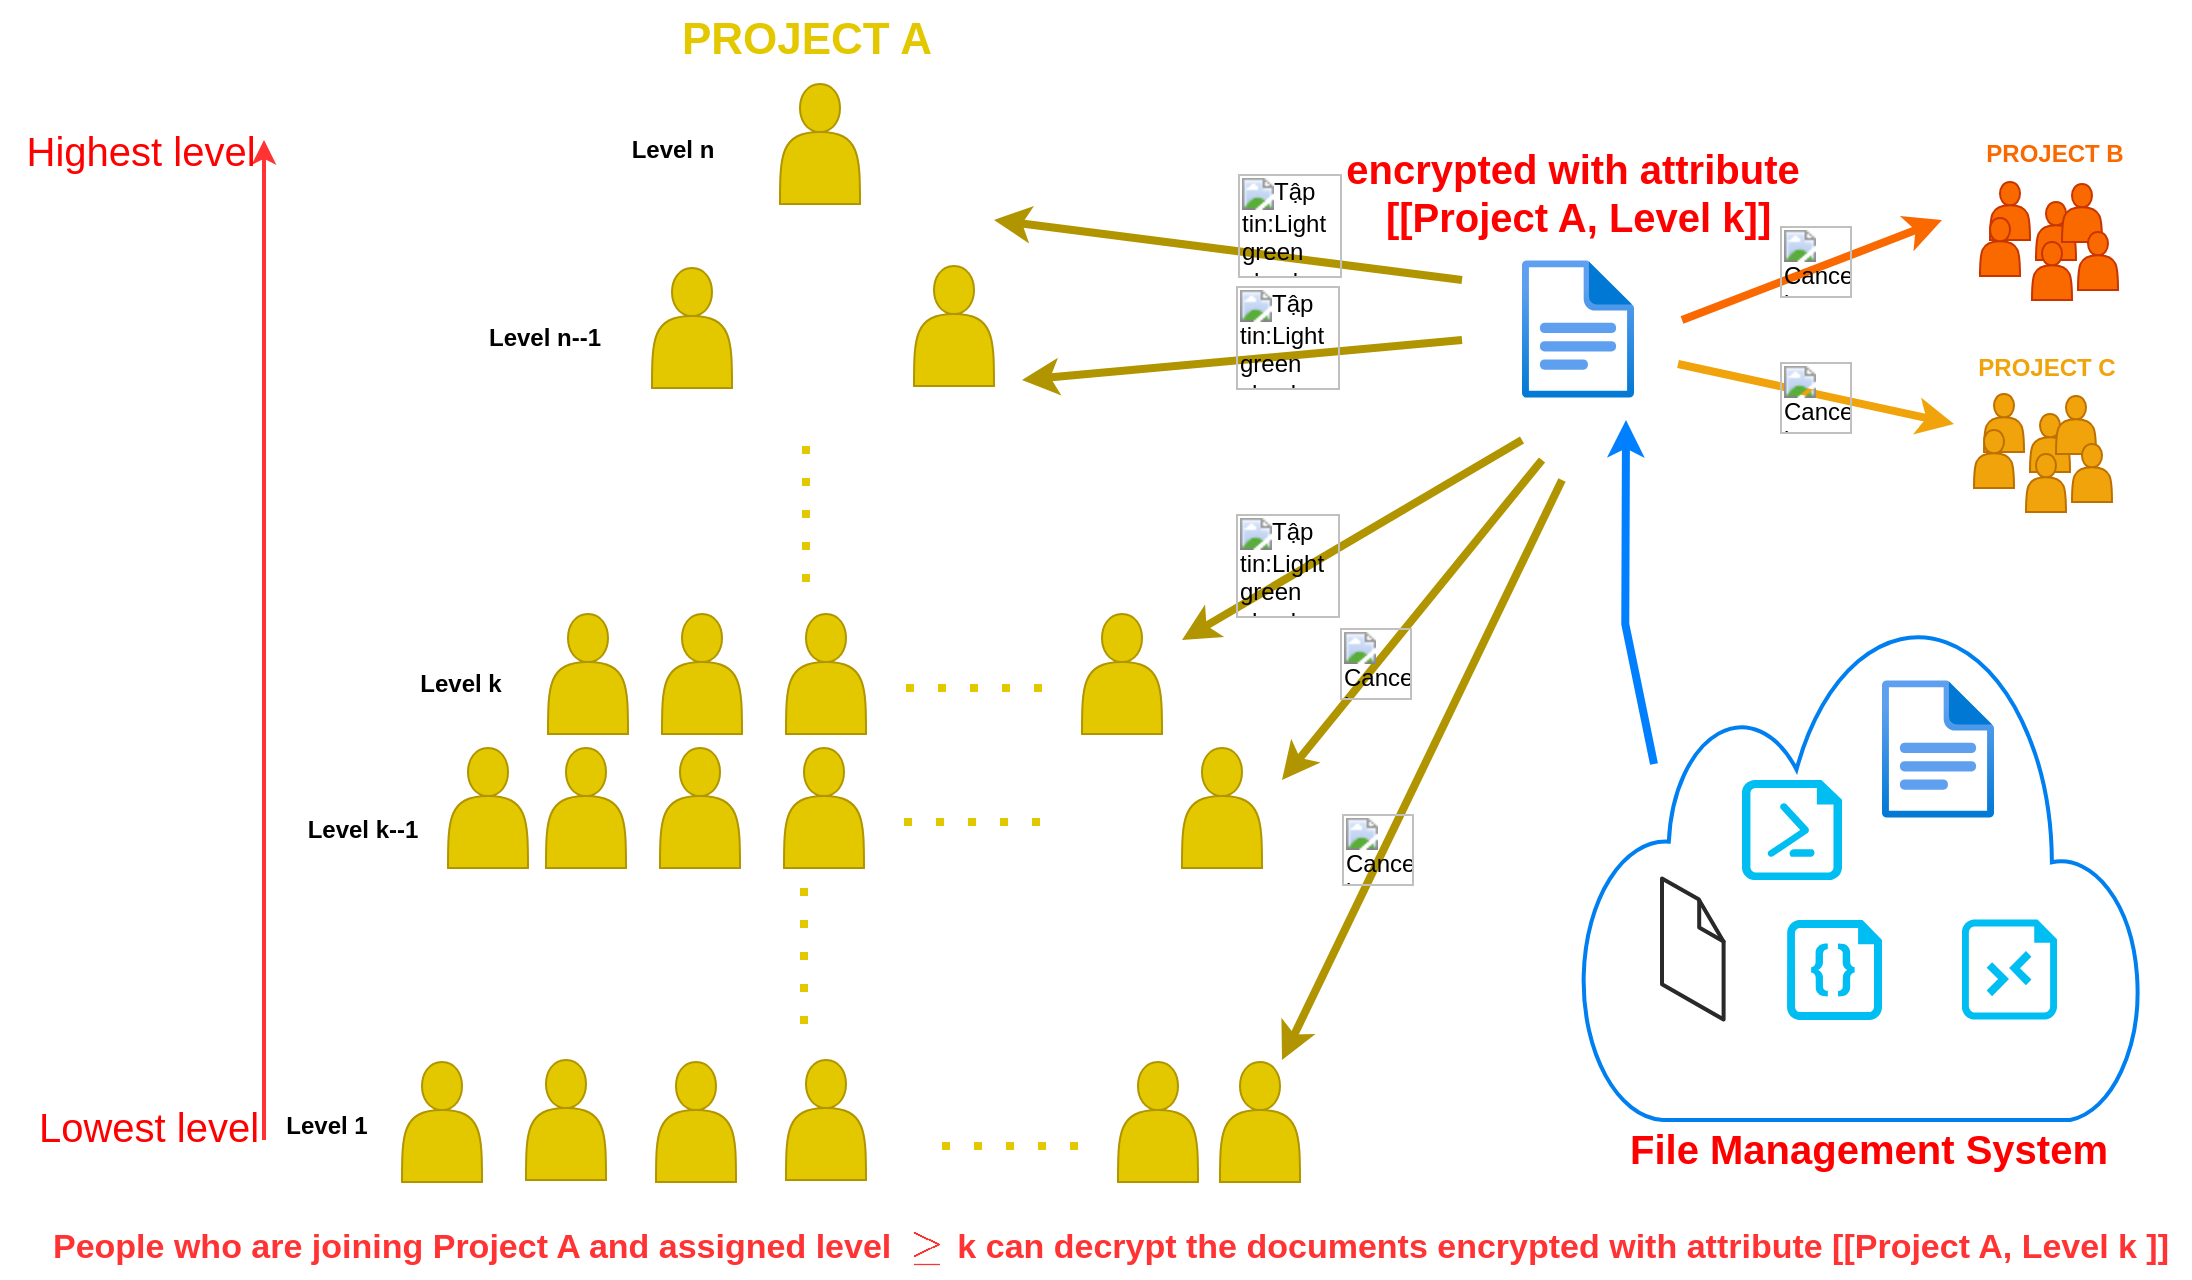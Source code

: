 <mxfile version="24.7.5">
  <diagram name="Page-1" id="vheIxhHiMoazD97xnEGs">
    <mxGraphModel dx="2261" dy="1996" grid="1" gridSize="10" guides="1" tooltips="1" connect="1" arrows="1" fold="1" page="1" pageScale="1" pageWidth="827" pageHeight="1169" math="1" shadow="0">
      <root>
        <mxCell id="0" />
        <mxCell id="1" parent="0" />
        <mxCell id="h5dt25u9Qxzl1WXChBWv-2" value="" style="shape=actor;whiteSpace=wrap;html=1;fillColor=#E3C800;strokeColor=#B09500;fontColor=#000000;" vertex="1" parent="1">
          <mxGeometry x="209" y="12" width="40" height="60" as="geometry" />
        </mxCell>
        <mxCell id="h5dt25u9Qxzl1WXChBWv-3" value="" style="shape=actor;whiteSpace=wrap;html=1;fillColor=#e3c800;strokeColor=#B09500;fontColor=#000000;" vertex="1" parent="1">
          <mxGeometry x="212" y="277" width="40" height="60" as="geometry" />
        </mxCell>
        <mxCell id="h5dt25u9Qxzl1WXChBWv-4" value="" style="shape=actor;whiteSpace=wrap;html=1;fillColor=#e3c800;strokeColor=#B09500;fontColor=#000000;" vertex="1" parent="1">
          <mxGeometry x="93" y="277" width="40" height="60" as="geometry" />
        </mxCell>
        <mxCell id="h5dt25u9Qxzl1WXChBWv-5" value="" style="shape=actor;whiteSpace=wrap;html=1;fillColor=#e3c800;strokeColor=#B09500;fontColor=#000000;" vertex="1" parent="1">
          <mxGeometry x="150" y="277" width="40" height="60" as="geometry" />
        </mxCell>
        <mxCell id="h5dt25u9Qxzl1WXChBWv-6" value="" style="html=1;verticalLabelPosition=bottom;align=center;labelBackgroundColor=#ffffff;verticalAlign=top;strokeWidth=2;strokeColor=#0080F0;shadow=0;dashed=0;shape=mxgraph.ios7.icons.cloud;" vertex="1" parent="1">
          <mxGeometry x="610" y="280" width="280" height="250" as="geometry" />
        </mxCell>
        <mxCell id="h5dt25u9Qxzl1WXChBWv-7" value="" style="verticalLabelPosition=bottom;html=1;verticalAlign=top;strokeWidth=1;align=center;outlineConnect=0;dashed=0;outlineConnect=0;shape=mxgraph.aws3d.file;aspect=fixed;strokeColor=#292929;" vertex="1" parent="1">
          <mxGeometry x="650" y="409.2" width="30.8" height="70.6" as="geometry" />
        </mxCell>
        <mxCell id="h5dt25u9Qxzl1WXChBWv-8" value="" style="verticalLabelPosition=bottom;html=1;verticalAlign=top;align=center;strokeColor=none;fillColor=#00BEF2;shape=mxgraph.azure.code_file;pointerEvents=1;" vertex="1" parent="1">
          <mxGeometry x="712.5" y="430" width="47.5" height="50" as="geometry" />
        </mxCell>
        <mxCell id="h5dt25u9Qxzl1WXChBWv-9" value="" style="verticalLabelPosition=bottom;html=1;verticalAlign=top;align=center;strokeColor=none;fillColor=#00BEF2;shape=mxgraph.azure.powershell_file;pointerEvents=1;" vertex="1" parent="1">
          <mxGeometry x="690" y="360" width="50" height="50" as="geometry" />
        </mxCell>
        <mxCell id="h5dt25u9Qxzl1WXChBWv-11" value="" style="image;aspect=fixed;html=1;points=[];align=center;fontSize=12;image=img/lib/azure2/general/File.svg;" vertex="1" parent="1">
          <mxGeometry x="760" y="310" width="56.0" height="69" as="geometry" />
        </mxCell>
        <mxCell id="h5dt25u9Qxzl1WXChBWv-13" value="" style="verticalLabelPosition=bottom;html=1;verticalAlign=top;align=center;strokeColor=none;fillColor=#00BEF2;shape=mxgraph.azure.rdp_remoting_file;pointerEvents=1;" vertex="1" parent="1">
          <mxGeometry x="800" y="429.8" width="47.5" height="50" as="geometry" />
        </mxCell>
        <mxCell id="h5dt25u9Qxzl1WXChBWv-14" value="" style="shape=actor;whiteSpace=wrap;html=1;fillColor=#e3c800;fontColor=#000000;strokeColor=#B09500;" vertex="1" parent="1">
          <mxGeometry x="20" y="501" width="40" height="60" as="geometry" />
        </mxCell>
        <mxCell id="h5dt25u9Qxzl1WXChBWv-15" value="" style="shape=actor;whiteSpace=wrap;html=1;fillColor=#e3c800;fontColor=#000000;strokeColor=#B09500;" vertex="1" parent="1">
          <mxGeometry x="147" y="501" width="40" height="60" as="geometry" />
        </mxCell>
        <mxCell id="h5dt25u9Qxzl1WXChBWv-16" value="" style="shape=actor;whiteSpace=wrap;html=1;fillColor=#e3c800;fontColor=#000000;strokeColor=#B09500;" vertex="1" parent="1">
          <mxGeometry x="212" y="500" width="40" height="60" as="geometry" />
        </mxCell>
        <mxCell id="h5dt25u9Qxzl1WXChBWv-17" value="" style="shape=actor;whiteSpace=wrap;html=1;fillColor=#e3c800;fontColor=#000000;strokeColor=#B09500;" vertex="1" parent="1">
          <mxGeometry x="378" y="501" width="40" height="60" as="geometry" />
        </mxCell>
        <mxCell id="h5dt25u9Qxzl1WXChBWv-18" value="" style="shape=actor;whiteSpace=wrap;html=1;fillColor=#E3C800;strokeColor=#B09500;fontColor=#000000;" vertex="1" parent="1">
          <mxGeometry x="276" y="103" width="40" height="60" as="geometry" />
        </mxCell>
        <mxCell id="h5dt25u9Qxzl1WXChBWv-19" value="" style="shape=actor;whiteSpace=wrap;html=1;fillColor=#e3c800;strokeColor=#B09500;fontColor=#000000;" vertex="1" parent="1">
          <mxGeometry x="145" y="104" width="40" height="60" as="geometry" />
        </mxCell>
        <mxCell id="h5dt25u9Qxzl1WXChBWv-21" value="" style="shape=actor;whiteSpace=wrap;html=1;fillColor=#e3c800;fontColor=#000000;strokeColor=#B09500;" vertex="1" parent="1">
          <mxGeometry x="82" y="500" width="40" height="60" as="geometry" />
        </mxCell>
        <mxCell id="h5dt25u9Qxzl1WXChBWv-22" value="Level 1" style="text;html=1;align=center;verticalAlign=middle;resizable=0;points=[];autosize=1;strokeColor=none;fillColor=none;fontStyle=1" vertex="1" parent="1">
          <mxGeometry x="-48" y="518" width="60" height="30" as="geometry" />
        </mxCell>
        <mxCell id="h5dt25u9Qxzl1WXChBWv-23" value="" style="endArrow=classic;html=1;rounded=0;strokeWidth=2;strokeColor=#FF3333;" edge="1" parent="1">
          <mxGeometry width="50" height="50" relative="1" as="geometry">
            <mxPoint x="-49" y="540" as="sourcePoint" />
            <mxPoint x="-49" y="40" as="targetPoint" />
          </mxGeometry>
        </mxCell>
        <mxCell id="h5dt25u9Qxzl1WXChBWv-24" value="&lt;font style=&quot;font-size: 20px;&quot; color=&quot;#ff0000&quot;&gt;Lowest level&lt;/font&gt;" style="text;html=1;align=center;verticalAlign=middle;resizable=0;points=[];autosize=1;strokeColor=none;fillColor=none;" vertex="1" parent="1">
          <mxGeometry x="-172" y="513" width="130" height="40" as="geometry" />
        </mxCell>
        <mxCell id="h5dt25u9Qxzl1WXChBWv-25" value="&lt;font style=&quot;font-size: 20px;&quot; color=&quot;#ff0000&quot;&gt;&lt;font style=&quot;font-size: 20px;&quot;&gt;H&lt;/font&gt;&lt;span style=&quot;&quot;&gt;ighest level&lt;/span&gt;&lt;/font&gt;" style="text;html=1;align=center;verticalAlign=middle;resizable=0;points=[];autosize=1;strokeColor=none;fillColor=none;" vertex="1" parent="1">
          <mxGeometry x="-181" y="25" width="140" height="40" as="geometry" />
        </mxCell>
        <mxCell id="h5dt25u9Qxzl1WXChBWv-26" value="Level n" style="text;html=1;align=center;verticalAlign=middle;resizable=0;points=[];autosize=1;strokeColor=none;fillColor=none;fontStyle=1" vertex="1" parent="1">
          <mxGeometry x="125" y="30" width="60" height="30" as="geometry" />
        </mxCell>
        <mxCell id="h5dt25u9Qxzl1WXChBWv-27" value="Level n--1" style="text;html=1;align=center;verticalAlign=middle;resizable=0;points=[];autosize=1;strokeColor=none;fillColor=none;fontStyle=1" vertex="1" parent="1">
          <mxGeometry x="51" y="124" width="80" height="30" as="geometry" />
        </mxCell>
        <mxCell id="h5dt25u9Qxzl1WXChBWv-28" value="" style="endArrow=none;dashed=1;html=1;dashPattern=1 3;strokeWidth=4;rounded=0;strokeColor=#E3C800;" edge="1" parent="1">
          <mxGeometry width="50" height="50" relative="1" as="geometry">
            <mxPoint x="221" y="482" as="sourcePoint" />
            <mxPoint x="221" y="412" as="targetPoint" />
          </mxGeometry>
        </mxCell>
        <mxCell id="h5dt25u9Qxzl1WXChBWv-29" value="" style="endArrow=none;dashed=1;html=1;dashPattern=1 3;strokeWidth=4;rounded=0;strokeColor=#E3C800;" edge="1" parent="1">
          <mxGeometry width="50" height="50" relative="1" as="geometry">
            <mxPoint x="358" y="543" as="sourcePoint" />
            <mxPoint x="278" y="543" as="targetPoint" />
          </mxGeometry>
        </mxCell>
        <mxCell id="h5dt25u9Qxzl1WXChBWv-30" value="&lt;font style=&quot;font-size: 20px;&quot; color=&quot;#ff0000&quot;&gt;File Management System&lt;/font&gt;&lt;div style=&quot;font-size: 20px;&quot;&gt;&lt;br&gt;&lt;/div&gt;" style="text;html=1;align=center;verticalAlign=middle;resizable=0;points=[];autosize=1;strokeColor=none;fillColor=none;fontStyle=1" vertex="1" parent="1">
          <mxGeometry x="627.5" y="526" width="250" height="60" as="geometry" />
        </mxCell>
        <mxCell id="h5dt25u9Qxzl1WXChBWv-31" value="Level k" style="text;html=1;align=center;verticalAlign=middle;resizable=0;points=[];autosize=1;strokeColor=none;fillColor=none;fontStyle=1" vertex="1" parent="1">
          <mxGeometry x="19" y="297" width="60" height="30" as="geometry" />
        </mxCell>
        <mxCell id="h5dt25u9Qxzl1WXChBWv-32" value="" style="endArrow=none;dashed=1;html=1;dashPattern=1 3;strokeWidth=4;rounded=0;strokeColor=#E3C800;" edge="1" parent="1">
          <mxGeometry width="50" height="50" relative="1" as="geometry">
            <mxPoint x="222" y="261" as="sourcePoint" />
            <mxPoint x="222" y="191" as="targetPoint" />
          </mxGeometry>
        </mxCell>
        <mxCell id="h5dt25u9Qxzl1WXChBWv-33" value="" style="shape=actor;whiteSpace=wrap;html=1;fillColor=#e3c800;strokeColor=#B09500;fontColor=#000000;" vertex="1" parent="1">
          <mxGeometry x="360" y="277" width="40" height="60" as="geometry" />
        </mxCell>
        <mxCell id="h5dt25u9Qxzl1WXChBWv-34" value="" style="endArrow=none;dashed=1;html=1;dashPattern=1 3;strokeWidth=4;rounded=0;strokeColor=#E3C800;" edge="1" parent="1">
          <mxGeometry width="50" height="50" relative="1" as="geometry">
            <mxPoint x="340" y="314" as="sourcePoint" />
            <mxPoint x="260" y="314" as="targetPoint" />
          </mxGeometry>
        </mxCell>
        <mxCell id="h5dt25u9Qxzl1WXChBWv-35" value="" style="shape=actor;whiteSpace=wrap;html=1;fillColor=#e3c800;fontColor=#000000;strokeColor=#B09500;" vertex="1" parent="1">
          <mxGeometry x="429" y="501" width="40" height="60" as="geometry" />
        </mxCell>
        <mxCell id="h5dt25u9Qxzl1WXChBWv-36" value="" style="image;aspect=fixed;html=1;points=[];align=center;fontSize=12;image=img/lib/azure2/general/File.svg;" vertex="1" parent="1">
          <mxGeometry x="580" y="100" width="56.0" height="69" as="geometry" />
        </mxCell>
        <mxCell id="h5dt25u9Qxzl1WXChBWv-37" value="&lt;font style=&quot;font-size: 20px;&quot; color=&quot;#ff0000&quot;&gt;encrypted with attribute&lt;/font&gt;&lt;div style=&quot;font-size: 20px;&quot;&gt;&lt;font style=&quot;font-size: 20px;&quot; color=&quot;#ff0000&quot;&gt;&amp;nbsp;[[Project A, Level k]]&lt;/font&gt;&lt;/div&gt;" style="text;html=1;align=center;verticalAlign=middle;resizable=0;points=[];autosize=1;strokeColor=none;fillColor=none;fontStyle=1" vertex="1" parent="1">
          <mxGeometry x="490" y="36" width="230" height="60" as="geometry" />
        </mxCell>
        <mxCell id="h5dt25u9Qxzl1WXChBWv-38" value="" style="endArrow=classic;html=1;rounded=0;strokeWidth=4;fillColor=#e3c800;strokeColor=#B09500;" edge="1" parent="1">
          <mxGeometry width="50" height="50" relative="1" as="geometry">
            <mxPoint x="550" y="110" as="sourcePoint" />
            <mxPoint x="316" y="80" as="targetPoint" />
          </mxGeometry>
        </mxCell>
        <mxCell id="h5dt25u9Qxzl1WXChBWv-39" value="" style="endArrow=classic;html=1;rounded=0;strokeWidth=4;fillColor=#e3c800;strokeColor=#B09500;" edge="1" parent="1">
          <mxGeometry width="50" height="50" relative="1" as="geometry">
            <mxPoint x="550" y="140" as="sourcePoint" />
            <mxPoint x="330" y="160" as="targetPoint" />
          </mxGeometry>
        </mxCell>
        <mxCell id="h5dt25u9Qxzl1WXChBWv-40" value="" style="endArrow=classic;html=1;rounded=0;strokeWidth=4;fillColor=#e3c800;strokeColor=#B09500;" edge="1" parent="1">
          <mxGeometry width="50" height="50" relative="1" as="geometry">
            <mxPoint x="580" y="190" as="sourcePoint" />
            <mxPoint x="410" y="290" as="targetPoint" />
          </mxGeometry>
        </mxCell>
        <mxCell id="h5dt25u9Qxzl1WXChBWv-41" value="" style="endArrow=classic;html=1;rounded=0;strokeWidth=4;strokeColor=#007FFF;" edge="1" parent="1">
          <mxGeometry width="50" height="50" relative="1" as="geometry">
            <mxPoint x="645.999" y="352" as="sourcePoint" />
            <mxPoint x="632" y="180" as="targetPoint" />
            <Array as="points">
              <mxPoint x="631.64" y="282" />
            </Array>
          </mxGeometry>
        </mxCell>
        <mxCell id="h5dt25u9Qxzl1WXChBWv-44" value="" style="endArrow=classic;html=1;rounded=0;strokeWidth=4;fillColor=#e3c800;strokeColor=#B09500;" edge="1" parent="1">
          <mxGeometry width="50" height="50" relative="1" as="geometry">
            <mxPoint x="590" y="200" as="sourcePoint" />
            <mxPoint x="460" y="360" as="targetPoint" />
          </mxGeometry>
        </mxCell>
        <UserObject label="&lt;b id=&quot;docs-internal-guid-d374725a-7fff-b628-2732-ee9db3627f6f&quot; style=&quot;font-style: normal; font-variant-caps: normal; letter-spacing: normal; orphans: auto; text-align: start; text-indent: 0px; text-transform: none; white-space: normal; widows: auto; word-spacing: 0px; -webkit-text-stroke-width: 0px; text-decoration: none; caret-color: rgb(0, 0, 0); color: rgb(0, 0, 0); font-weight: normal;&quot;&gt;&lt;img width=&quot;52px;&quot; height=&quot;52px;&quot; src=&quot;https://lh7-rt.googleusercontent.com/slidesz/AGV_vUcFFxfaAp-3J3TN4XmNFKhj5IUTrY77RMw_NXJGmiWLqgQCNTzShFLHvhyufmDIOT17ZPaPnxF_OnpwLpTCCUZXv7-x-82X5nxd2UJAEBMj_1ge_Zge37YBgxQkRtA3xB-TdylEU37JIFwHe0H8MWBn5OtQzV8=s2048?key=JLVOc7merhEuemE9vfCBAw&quot; title=&quot;Tập tin:Light green check.svg – Wikipedia tiếng Việt&quot;&gt;&lt;/b&gt;" link="&lt;b id=&quot;docs-internal-guid-d374725a-7fff-b628-2732-ee9db3627f6f&quot; style=&quot;font-style: normal; font-variant-caps: normal; letter-spacing: normal; orphans: auto; text-align: start; text-indent: 0px; text-transform: none; white-space: normal; widows: auto; word-spacing: 0px; -webkit-text-stroke-width: 0px; text-decoration: none; caret-color: rgb(0, 0, 0); color: rgb(0, 0, 0); font-weight: normal;&quot;&gt;&lt;img width=&quot;52px;&quot; height=&quot;52px;&quot; src=&quot;https://lh7-rt.googleusercontent.com/slidesz/AGV_vUcFFxfaAp-3J3TN4XmNFKhj5IUTrY77RMw_NXJGmiWLqgQCNTzShFLHvhyufmDIOT17ZPaPnxF_OnpwLpTCCUZXv7-x-82X5nxd2UJAEBMj_1ge_Zge37YBgxQkRtA3xB-TdylEU37JIFwHe0H8MWBn5OtQzV8=s2048?key=JLVOc7merhEuemE9vfCBAw&quot; title=&quot;Tập tin:Light green check.svg – Wikipedia tiếng Việt&quot;&gt;&lt;/b&gt;" id="h5dt25u9Qxzl1WXChBWv-45">
          <mxCell style="text;whiteSpace=wrap;html=1;" vertex="1" parent="1">
            <mxGeometry x="435" y="220" width="90" height="80" as="geometry" />
          </mxCell>
        </UserObject>
        <UserObject label="&lt;b id=&quot;docs-internal-guid-d374725a-7fff-b628-2732-ee9db3627f6f&quot; style=&quot;font-style: normal; font-variant-caps: normal; letter-spacing: normal; orphans: auto; text-align: start; text-indent: 0px; text-transform: none; white-space: normal; widows: auto; word-spacing: 0px; -webkit-text-stroke-width: 0px; text-decoration: none; caret-color: rgb(0, 0, 0); color: rgb(0, 0, 0); font-weight: normal;&quot;&gt;&lt;img width=&quot;52px;&quot; height=&quot;52px;&quot; src=&quot;https://lh7-rt.googleusercontent.com/slidesz/AGV_vUcFFxfaAp-3J3TN4XmNFKhj5IUTrY77RMw_NXJGmiWLqgQCNTzShFLHvhyufmDIOT17ZPaPnxF_OnpwLpTCCUZXv7-x-82X5nxd2UJAEBMj_1ge_Zge37YBgxQkRtA3xB-TdylEU37JIFwHe0H8MWBn5OtQzV8=s2048?key=JLVOc7merhEuemE9vfCBAw&quot; title=&quot;Tập tin:Light green check.svg – Wikipedia tiếng Việt&quot;&gt;&lt;/b&gt;" link="&lt;b id=&quot;docs-internal-guid-d374725a-7fff-b628-2732-ee9db3627f6f&quot; style=&quot;font-style: normal; font-variant-caps: normal; letter-spacing: normal; orphans: auto; text-align: start; text-indent: 0px; text-transform: none; white-space: normal; widows: auto; word-spacing: 0px; -webkit-text-stroke-width: 0px; text-decoration: none; caret-color: rgb(0, 0, 0); color: rgb(0, 0, 0); font-weight: normal;&quot;&gt;&lt;img width=&quot;52px;&quot; height=&quot;52px;&quot; src=&quot;https://lh7-rt.googleusercontent.com/slidesz/AGV_vUcFFxfaAp-3J3TN4XmNFKhj5IUTrY77RMw_NXJGmiWLqgQCNTzShFLHvhyufmDIOT17ZPaPnxF_OnpwLpTCCUZXv7-x-82X5nxd2UJAEBMj_1ge_Zge37YBgxQkRtA3xB-TdylEU37JIFwHe0H8MWBn5OtQzV8=s2048?key=JLVOc7merhEuemE9vfCBAw&quot; title=&quot;Tập tin:Light green check.svg – Wikipedia tiếng Việt&quot;&gt;&lt;/b&gt;" id="h5dt25u9Qxzl1WXChBWv-46">
          <mxCell style="text;whiteSpace=wrap;html=1;" vertex="1" parent="1">
            <mxGeometry x="436" y="50" width="90" height="80" as="geometry" />
          </mxCell>
        </UserObject>
        <UserObject label="&lt;b id=&quot;docs-internal-guid-d374725a-7fff-b628-2732-ee9db3627f6f&quot; style=&quot;font-style: normal; font-variant-caps: normal; letter-spacing: normal; orphans: auto; text-align: start; text-indent: 0px; text-transform: none; white-space: normal; widows: auto; word-spacing: 0px; -webkit-text-stroke-width: 0px; text-decoration: none; caret-color: rgb(0, 0, 0); color: rgb(0, 0, 0); font-weight: normal;&quot;&gt;&lt;img width=&quot;52px;&quot; height=&quot;52px;&quot; src=&quot;https://lh7-rt.googleusercontent.com/slidesz/AGV_vUcFFxfaAp-3J3TN4XmNFKhj5IUTrY77RMw_NXJGmiWLqgQCNTzShFLHvhyufmDIOT17ZPaPnxF_OnpwLpTCCUZXv7-x-82X5nxd2UJAEBMj_1ge_Zge37YBgxQkRtA3xB-TdylEU37JIFwHe0H8MWBn5OtQzV8=s2048?key=JLVOc7merhEuemE9vfCBAw&quot; title=&quot;Tập tin:Light green check.svg – Wikipedia tiếng Việt&quot;&gt;&lt;/b&gt;" link="&lt;b id=&quot;docs-internal-guid-d374725a-7fff-b628-2732-ee9db3627f6f&quot; style=&quot;font-style: normal; font-variant-caps: normal; letter-spacing: normal; orphans: auto; text-align: start; text-indent: 0px; text-transform: none; white-space: normal; widows: auto; word-spacing: 0px; -webkit-text-stroke-width: 0px; text-decoration: none; caret-color: rgb(0, 0, 0); color: rgb(0, 0, 0); font-weight: normal;&quot;&gt;&lt;img width=&quot;52px;&quot; height=&quot;52px;&quot; src=&quot;https://lh7-rt.googleusercontent.com/slidesz/AGV_vUcFFxfaAp-3J3TN4XmNFKhj5IUTrY77RMw_NXJGmiWLqgQCNTzShFLHvhyufmDIOT17ZPaPnxF_OnpwLpTCCUZXv7-x-82X5nxd2UJAEBMj_1ge_Zge37YBgxQkRtA3xB-TdylEU37JIFwHe0H8MWBn5OtQzV8=s2048?key=JLVOc7merhEuemE9vfCBAw&quot; title=&quot;Tập tin:Light green check.svg – Wikipedia tiếng Việt&quot;&gt;&lt;/b&gt;" id="h5dt25u9Qxzl1WXChBWv-50">
          <mxCell style="text;whiteSpace=wrap;html=1;" vertex="1" parent="1">
            <mxGeometry x="435" y="106" width="90" height="80" as="geometry" />
          </mxCell>
        </UserObject>
        <mxCell id="h5dt25u9Qxzl1WXChBWv-54" value="" style="shape=actor;whiteSpace=wrap;html=1;fillColor=#e3c800;strokeColor=#B09500;fontColor=#000000;" vertex="1" parent="1">
          <mxGeometry x="211" y="344" width="40" height="60" as="geometry" />
        </mxCell>
        <mxCell id="h5dt25u9Qxzl1WXChBWv-55" value="" style="shape=actor;whiteSpace=wrap;html=1;fillColor=#e3c800;strokeColor=#B09500;fontColor=#000000;" vertex="1" parent="1">
          <mxGeometry x="92" y="344" width="40" height="60" as="geometry" />
        </mxCell>
        <mxCell id="h5dt25u9Qxzl1WXChBWv-56" value="" style="shape=actor;whiteSpace=wrap;html=1;fillColor=#e3c800;strokeColor=#B09500;fontColor=#000000;" vertex="1" parent="1">
          <mxGeometry x="149" y="344" width="40" height="60" as="geometry" />
        </mxCell>
        <mxCell id="h5dt25u9Qxzl1WXChBWv-57" value="Level k--1" style="text;html=1;align=center;verticalAlign=middle;resizable=0;points=[];autosize=1;strokeColor=none;fillColor=none;fontStyle=1" vertex="1" parent="1">
          <mxGeometry x="-40" y="370" width="80" height="30" as="geometry" />
        </mxCell>
        <mxCell id="h5dt25u9Qxzl1WXChBWv-58" value="" style="shape=actor;whiteSpace=wrap;html=1;fillColor=#e3c800;strokeColor=#B09500;fontColor=#000000;" vertex="1" parent="1">
          <mxGeometry x="410" y="344" width="40" height="60" as="geometry" />
        </mxCell>
        <mxCell id="h5dt25u9Qxzl1WXChBWv-59" value="" style="endArrow=none;dashed=1;html=1;dashPattern=1 3;strokeWidth=4;rounded=0;strokeColor=#E3C800;" edge="1" parent="1">
          <mxGeometry width="50" height="50" relative="1" as="geometry">
            <mxPoint x="339" y="381" as="sourcePoint" />
            <mxPoint x="259" y="381" as="targetPoint" />
          </mxGeometry>
        </mxCell>
        <UserObject label="&lt;b id=&quot;docs-internal-guid-ccacc7da-7fff-7604-853c-1ea934958e77&quot; style=&quot;font-style: normal; font-variant-caps: normal; letter-spacing: normal; orphans: auto; text-align: start; text-indent: 0px; text-transform: none; white-space: normal; widows: auto; word-spacing: 0px; -webkit-text-stroke-width: 0px; text-decoration: none; caret-color: rgb(0, 0, 0); color: rgb(0, 0, 0); font-weight: normal;&quot;&gt;&lt;img width=&quot;36px;&quot; height=&quot;36px;&quot; src=&quot;https://lh7-rt.googleusercontent.com/slidesz/AGV_vUczZvP7YRUCOp-RZnxB0a0fcVV_ZPb_duToqxfx7SV2afZVR2SpwlI1ktUwKOOP8p63ao8r0K_Rrp8CvOvPjXtXpoGkUuI3L8qetZjoWOy_P5eV7oIjWGHlGQ-r8Qcf7gJPvlhA6meCF-1iyd0u8cICDvX6z_BM=s2048?key=JLVOc7merhEuemE9vfCBAw&quot; title=&quot;Cancel icon vector clip art | Public domain vectors&quot;&gt;&lt;/b&gt;" link="&lt;b id=&quot;docs-internal-guid-ccacc7da-7fff-7604-853c-1ea934958e77&quot; style=&quot;font-style: normal; font-variant-caps: normal; letter-spacing: normal; orphans: auto; text-align: start; text-indent: 0px; text-transform: none; white-space: normal; widows: auto; word-spacing: 0px; -webkit-text-stroke-width: 0px; text-decoration: none; caret-color: rgb(0, 0, 0); color: rgb(0, 0, 0); font-weight: normal;&quot;&gt;&lt;img width=&quot;36px;&quot; height=&quot;36px;&quot; src=&quot;https://lh7-rt.googleusercontent.com/slidesz/AGV_vUczZvP7YRUCOp-RZnxB0a0fcVV_ZPb_duToqxfx7SV2afZVR2SpwlI1ktUwKOOP8p63ao8r0K_Rrp8CvOvPjXtXpoGkUuI3L8qetZjoWOy_P5eV7oIjWGHlGQ-r8Qcf7gJPvlhA6meCF-1iyd0u8cICDvX6z_BM=s2048?key=JLVOc7merhEuemE9vfCBAw&quot; title=&quot;Cancel icon vector clip art | Public domain vectors&quot;&gt;&lt;/b&gt;" id="h5dt25u9Qxzl1WXChBWv-61">
          <mxCell style="text;whiteSpace=wrap;html=1;" vertex="1" parent="1">
            <mxGeometry x="487.0" y="277" width="70" height="60" as="geometry" />
          </mxCell>
        </UserObject>
        <mxCell id="h5dt25u9Qxzl1WXChBWv-62" value="" style="endArrow=classic;html=1;rounded=0;strokeWidth=4;fillColor=#e3c800;strokeColor=#B09500;" edge="1" parent="1">
          <mxGeometry width="50" height="50" relative="1" as="geometry">
            <mxPoint x="600" y="210" as="sourcePoint" />
            <mxPoint x="460" y="500" as="targetPoint" />
          </mxGeometry>
        </mxCell>
        <mxCell id="h5dt25u9Qxzl1WXChBWv-63" value="" style="shape=actor;whiteSpace=wrap;html=1;fillColor=#e3c800;strokeColor=#B09500;fontColor=#000000;" vertex="1" parent="1">
          <mxGeometry x="43" y="344" width="40" height="60" as="geometry" />
        </mxCell>
        <UserObject label="&lt;b id=&quot;docs-internal-guid-ccacc7da-7fff-7604-853c-1ea934958e77&quot; style=&quot;font-style: normal; font-variant-caps: normal; letter-spacing: normal; orphans: auto; text-align: start; text-indent: 0px; text-transform: none; white-space: normal; widows: auto; word-spacing: 0px; -webkit-text-stroke-width: 0px; text-decoration: none; caret-color: rgb(0, 0, 0); color: rgb(0, 0, 0); font-weight: normal;&quot;&gt;&lt;img width=&quot;36px;&quot; height=&quot;36px;&quot; src=&quot;https://lh7-rt.googleusercontent.com/slidesz/AGV_vUczZvP7YRUCOp-RZnxB0a0fcVV_ZPb_duToqxfx7SV2afZVR2SpwlI1ktUwKOOP8p63ao8r0K_Rrp8CvOvPjXtXpoGkUuI3L8qetZjoWOy_P5eV7oIjWGHlGQ-r8Qcf7gJPvlhA6meCF-1iyd0u8cICDvX6z_BM=s2048?key=JLVOc7merhEuemE9vfCBAw&quot; title=&quot;Cancel icon vector clip art | Public domain vectors&quot;&gt;&lt;/b&gt;" link="&lt;b id=&quot;docs-internal-guid-ccacc7da-7fff-7604-853c-1ea934958e77&quot; style=&quot;font-style: normal; font-variant-caps: normal; letter-spacing: normal; orphans: auto; text-align: start; text-indent: 0px; text-transform: none; white-space: normal; widows: auto; word-spacing: 0px; -webkit-text-stroke-width: 0px; text-decoration: none; caret-color: rgb(0, 0, 0); color: rgb(0, 0, 0); font-weight: normal;&quot;&gt;&lt;img width=&quot;36px;&quot; height=&quot;36px;&quot; src=&quot;https://lh7-rt.googleusercontent.com/slidesz/AGV_vUczZvP7YRUCOp-RZnxB0a0fcVV_ZPb_duToqxfx7SV2afZVR2SpwlI1ktUwKOOP8p63ao8r0K_Rrp8CvOvPjXtXpoGkUuI3L8qetZjoWOy_P5eV7oIjWGHlGQ-r8Qcf7gJPvlhA6meCF-1iyd0u8cICDvX6z_BM=s2048?key=JLVOc7merhEuemE9vfCBAw&quot; title=&quot;Cancel icon vector clip art | Public domain vectors&quot;&gt;&lt;/b&gt;" id="h5dt25u9Qxzl1WXChBWv-64">
          <mxCell style="text;whiteSpace=wrap;html=1;" vertex="1" parent="1">
            <mxGeometry x="488" y="369.8" width="70" height="60" as="geometry" />
          </mxCell>
        </UserObject>
        <mxCell id="h5dt25u9Qxzl1WXChBWv-65" value="&lt;font size=&quot;1&quot; color=&quot;#ff3333&quot;&gt;&lt;b style=&quot;font-size: 17px;&quot;&gt;People who are joining Project A and assigned level &amp;nbsp; &amp;nbsp; &amp;nbsp; k can decrypt the documents encrypted with attribute [[Project A, Level k&amp;nbsp;]]&lt;/b&gt;&lt;/font&gt;" style="text;html=1;align=center;verticalAlign=middle;resizable=0;points=[];autosize=1;strokeColor=none;fillColor=none;" vertex="1" parent="1">
          <mxGeometry x="-166" y="579" width="1080" height="30" as="geometry" />
        </mxCell>
        <mxCell id="h5dt25u9Qxzl1WXChBWv-67" value="&lt;font style=&quot;font-size: 18px;&quot; color=&quot;#ff3333&quot;&gt;$$\geq$$&lt;/font&gt;" style="text;html=1;align=center;verticalAlign=middle;resizable=0;points=[];autosize=1;strokeColor=none;fillColor=none;" vertex="1" parent="1">
          <mxGeometry x="232" y="579" width="100" height="30" as="geometry" />
        </mxCell>
        <mxCell id="h5dt25u9Qxzl1WXChBWv-68" value="" style="shape=actor;whiteSpace=wrap;html=1;fillColor=#fa6800;strokeColor=#C73500;fontColor=#000000;" vertex="1" parent="1">
          <mxGeometry x="814" y="61" width="20" height="29" as="geometry" />
        </mxCell>
        <mxCell id="h5dt25u9Qxzl1WXChBWv-69" value="" style="shape=actor;whiteSpace=wrap;html=1;fillColor=#fa6800;strokeColor=#C73500;fontColor=#000000;" vertex="1" parent="1">
          <mxGeometry x="837" y="71" width="20" height="29" as="geometry" />
        </mxCell>
        <mxCell id="h5dt25u9Qxzl1WXChBWv-70" value="" style="shape=actor;whiteSpace=wrap;html=1;fillColor=#fa6800;strokeColor=#C73500;fontColor=#000000;" vertex="1" parent="1">
          <mxGeometry x="809" y="79" width="20" height="29" as="geometry" />
        </mxCell>
        <mxCell id="h5dt25u9Qxzl1WXChBWv-71" value="" style="shape=actor;whiteSpace=wrap;html=1;fillColor=#FA6800;strokeColor=#C73500;fontColor=#000000;" vertex="1" parent="1">
          <mxGeometry x="835" y="91" width="20" height="29" as="geometry" />
        </mxCell>
        <mxCell id="h5dt25u9Qxzl1WXChBWv-72" value="" style="shape=actor;whiteSpace=wrap;html=1;fillColor=#fa6800;strokeColor=#C73500;fontColor=#000000;" vertex="1" parent="1">
          <mxGeometry x="850" y="62" width="20" height="29" as="geometry" />
        </mxCell>
        <mxCell id="h5dt25u9Qxzl1WXChBWv-73" value="" style="shape=actor;whiteSpace=wrap;html=1;fillColor=#fa6800;strokeColor=#C73500;fontColor=#000000;" vertex="1" parent="1">
          <mxGeometry x="858" y="86" width="20" height="29" as="geometry" />
        </mxCell>
        <mxCell id="h5dt25u9Qxzl1WXChBWv-74" value="" style="shape=actor;whiteSpace=wrap;html=1;fillColor=#f0a30a;strokeColor=#BD7000;fontColor=#000000;" vertex="1" parent="1">
          <mxGeometry x="811" y="167" width="20" height="29" as="geometry" />
        </mxCell>
        <mxCell id="h5dt25u9Qxzl1WXChBWv-75" value="" style="shape=actor;whiteSpace=wrap;html=1;fillColor=#f0a30a;strokeColor=#BD7000;fontColor=#000000;" vertex="1" parent="1">
          <mxGeometry x="834" y="177" width="20" height="29" as="geometry" />
        </mxCell>
        <mxCell id="h5dt25u9Qxzl1WXChBWv-76" value="" style="shape=actor;whiteSpace=wrap;html=1;fillColor=#F0A30A;strokeColor=#BD7000;fontColor=#000000;" vertex="1" parent="1">
          <mxGeometry x="806" y="185" width="20" height="29" as="geometry" />
        </mxCell>
        <mxCell id="h5dt25u9Qxzl1WXChBWv-77" value="" style="shape=actor;whiteSpace=wrap;html=1;fillColor=#f0a30a;strokeColor=#BD7000;fontColor=#000000;" vertex="1" parent="1">
          <mxGeometry x="832" y="197" width="20" height="29" as="geometry" />
        </mxCell>
        <mxCell id="h5dt25u9Qxzl1WXChBWv-78" value="" style="shape=actor;whiteSpace=wrap;html=1;fillColor=#f0a30a;strokeColor=#BD7000;fontColor=#000000;" vertex="1" parent="1">
          <mxGeometry x="847" y="168" width="20" height="29" as="geometry" />
        </mxCell>
        <mxCell id="h5dt25u9Qxzl1WXChBWv-79" value="" style="shape=actor;whiteSpace=wrap;html=1;fillColor=#f0a30a;strokeColor=#BD7000;fontColor=#000000;" vertex="1" parent="1">
          <mxGeometry x="855" y="192" width="20" height="29" as="geometry" />
        </mxCell>
        <mxCell id="h5dt25u9Qxzl1WXChBWv-80" value="" style="endArrow=classic;html=1;rounded=0;strokeWidth=4;fillColor=#fa6800;strokeColor=#FA6800;" edge="1" parent="1">
          <mxGeometry width="50" height="50" relative="1" as="geometry">
            <mxPoint x="660" y="130" as="sourcePoint" />
            <mxPoint x="790" y="80" as="targetPoint" />
          </mxGeometry>
        </mxCell>
        <mxCell id="h5dt25u9Qxzl1WXChBWv-81" value="" style="endArrow=classic;html=1;rounded=0;strokeWidth=4;fillColor=#f0a30a;strokeColor=#F0A30A;" edge="1" parent="1">
          <mxGeometry width="50" height="50" relative="1" as="geometry">
            <mxPoint x="658" y="152" as="sourcePoint" />
            <mxPoint x="796" y="182" as="targetPoint" />
          </mxGeometry>
        </mxCell>
        <UserObject label="&lt;b id=&quot;docs-internal-guid-ccacc7da-7fff-7604-853c-1ea934958e77&quot; style=&quot;font-style: normal; font-variant-caps: normal; letter-spacing: normal; orphans: auto; text-align: start; text-indent: 0px; text-transform: none; white-space: normal; widows: auto; word-spacing: 0px; -webkit-text-stroke-width: 0px; text-decoration: none; caret-color: rgb(0, 0, 0); color: rgb(0, 0, 0); font-weight: normal;&quot;&gt;&lt;img width=&quot;36px;&quot; height=&quot;36px;&quot; src=&quot;https://lh7-rt.googleusercontent.com/slidesz/AGV_vUczZvP7YRUCOp-RZnxB0a0fcVV_ZPb_duToqxfx7SV2afZVR2SpwlI1ktUwKOOP8p63ao8r0K_Rrp8CvOvPjXtXpoGkUuI3L8qetZjoWOy_P5eV7oIjWGHlGQ-r8Qcf7gJPvlhA6meCF-1iyd0u8cICDvX6z_BM=s2048?key=JLVOc7merhEuemE9vfCBAw&quot; title=&quot;Cancel icon vector clip art | Public domain vectors&quot;&gt;&lt;/b&gt;" link="&lt;b id=&quot;docs-internal-guid-ccacc7da-7fff-7604-853c-1ea934958e77&quot; style=&quot;font-style: normal; font-variant-caps: normal; letter-spacing: normal; orphans: auto; text-align: start; text-indent: 0px; text-transform: none; white-space: normal; widows: auto; word-spacing: 0px; -webkit-text-stroke-width: 0px; text-decoration: none; caret-color: rgb(0, 0, 0); color: rgb(0, 0, 0); font-weight: normal;&quot;&gt;&lt;img width=&quot;36px;&quot; height=&quot;36px;&quot; src=&quot;https://lh7-rt.googleusercontent.com/slidesz/AGV_vUczZvP7YRUCOp-RZnxB0a0fcVV_ZPb_duToqxfx7SV2afZVR2SpwlI1ktUwKOOP8p63ao8r0K_Rrp8CvOvPjXtXpoGkUuI3L8qetZjoWOy_P5eV7oIjWGHlGQ-r8Qcf7gJPvlhA6meCF-1iyd0u8cICDvX6z_BM=s2048?key=JLVOc7merhEuemE9vfCBAw&quot; title=&quot;Cancel icon vector clip art | Public domain vectors&quot;&gt;&lt;/b&gt;" id="h5dt25u9Qxzl1WXChBWv-82">
          <mxCell style="text;whiteSpace=wrap;html=1;" vertex="1" parent="1">
            <mxGeometry x="707" y="144" width="70" height="60" as="geometry" />
          </mxCell>
        </UserObject>
        <UserObject label="&lt;b id=&quot;docs-internal-guid-ccacc7da-7fff-7604-853c-1ea934958e77&quot; style=&quot;font-style: normal; font-variant-caps: normal; letter-spacing: normal; orphans: auto; text-align: start; text-indent: 0px; text-transform: none; white-space: normal; widows: auto; word-spacing: 0px; -webkit-text-stroke-width: 0px; text-decoration: none; caret-color: rgb(0, 0, 0); color: rgb(0, 0, 0); font-weight: normal;&quot;&gt;&lt;img width=&quot;36px;&quot; height=&quot;36px;&quot; src=&quot;https://lh7-rt.googleusercontent.com/slidesz/AGV_vUczZvP7YRUCOp-RZnxB0a0fcVV_ZPb_duToqxfx7SV2afZVR2SpwlI1ktUwKOOP8p63ao8r0K_Rrp8CvOvPjXtXpoGkUuI3L8qetZjoWOy_P5eV7oIjWGHlGQ-r8Qcf7gJPvlhA6meCF-1iyd0u8cICDvX6z_BM=s2048?key=JLVOc7merhEuemE9vfCBAw&quot; title=&quot;Cancel icon vector clip art | Public domain vectors&quot;&gt;&lt;/b&gt;" link="&lt;b id=&quot;docs-internal-guid-ccacc7da-7fff-7604-853c-1ea934958e77&quot; style=&quot;font-style: normal; font-variant-caps: normal; letter-spacing: normal; orphans: auto; text-align: start; text-indent: 0px; text-transform: none; white-space: normal; widows: auto; word-spacing: 0px; -webkit-text-stroke-width: 0px; text-decoration: none; caret-color: rgb(0, 0, 0); color: rgb(0, 0, 0); font-weight: normal;&quot;&gt;&lt;img width=&quot;36px;&quot; height=&quot;36px;&quot; src=&quot;https://lh7-rt.googleusercontent.com/slidesz/AGV_vUczZvP7YRUCOp-RZnxB0a0fcVV_ZPb_duToqxfx7SV2afZVR2SpwlI1ktUwKOOP8p63ao8r0K_Rrp8CvOvPjXtXpoGkUuI3L8qetZjoWOy_P5eV7oIjWGHlGQ-r8Qcf7gJPvlhA6meCF-1iyd0u8cICDvX6z_BM=s2048?key=JLVOc7merhEuemE9vfCBAw&quot; title=&quot;Cancel icon vector clip art | Public domain vectors&quot;&gt;&lt;/b&gt;" id="h5dt25u9Qxzl1WXChBWv-83">
          <mxCell style="text;whiteSpace=wrap;html=1;" vertex="1" parent="1">
            <mxGeometry x="707" y="75.5" width="105" height="65" as="geometry" />
          </mxCell>
        </UserObject>
        <mxCell id="h5dt25u9Qxzl1WXChBWv-84" value="&lt;b&gt;&lt;font color=&quot;#f0a30a&quot;&gt;PROJECT C&lt;/font&gt;&lt;/b&gt;" style="text;html=1;align=center;verticalAlign=middle;resizable=0;points=[];autosize=1;strokeColor=none;fillColor=none;" vertex="1" parent="1">
          <mxGeometry x="797" y="139" width="90" height="30" as="geometry" />
        </mxCell>
        <mxCell id="h5dt25u9Qxzl1WXChBWv-85" value="&lt;b&gt;&lt;font color=&quot;#fa6800&quot;&gt;PROJECT B&lt;/font&gt;&lt;/b&gt;" style="text;html=1;align=center;verticalAlign=middle;resizable=0;points=[];autosize=1;strokeColor=none;fillColor=none;" vertex="1" parent="1">
          <mxGeometry x="801" y="32" width="90" height="30" as="geometry" />
        </mxCell>
        <mxCell id="h5dt25u9Qxzl1WXChBWv-86" value="&lt;b&gt;&lt;font color=&quot;#e3c800&quot; style=&quot;font-size: 22px;&quot;&gt;PROJECT A&lt;/font&gt;&lt;/b&gt;" style="text;html=1;align=center;verticalAlign=middle;resizable=0;points=[];autosize=1;strokeColor=none;fillColor=none;" vertex="1" parent="1">
          <mxGeometry x="147" y="-30" width="150" height="40" as="geometry" />
        </mxCell>
      </root>
    </mxGraphModel>
  </diagram>
</mxfile>
